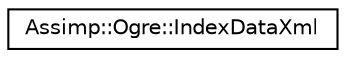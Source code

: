 digraph "Graphical Class Hierarchy"
{
  edge [fontname="Helvetica",fontsize="10",labelfontname="Helvetica",labelfontsize="10"];
  node [fontname="Helvetica",fontsize="10",shape=record];
  rankdir="LR";
  Node1 [label="Assimp::Ogre::IndexDataXml",height=0.2,width=0.4,color="black", fillcolor="white", style="filled",URL="$class_assimp_1_1_ogre_1_1_index_data_xml.html",tooltip="Ogre XML Index Data. "];
}
